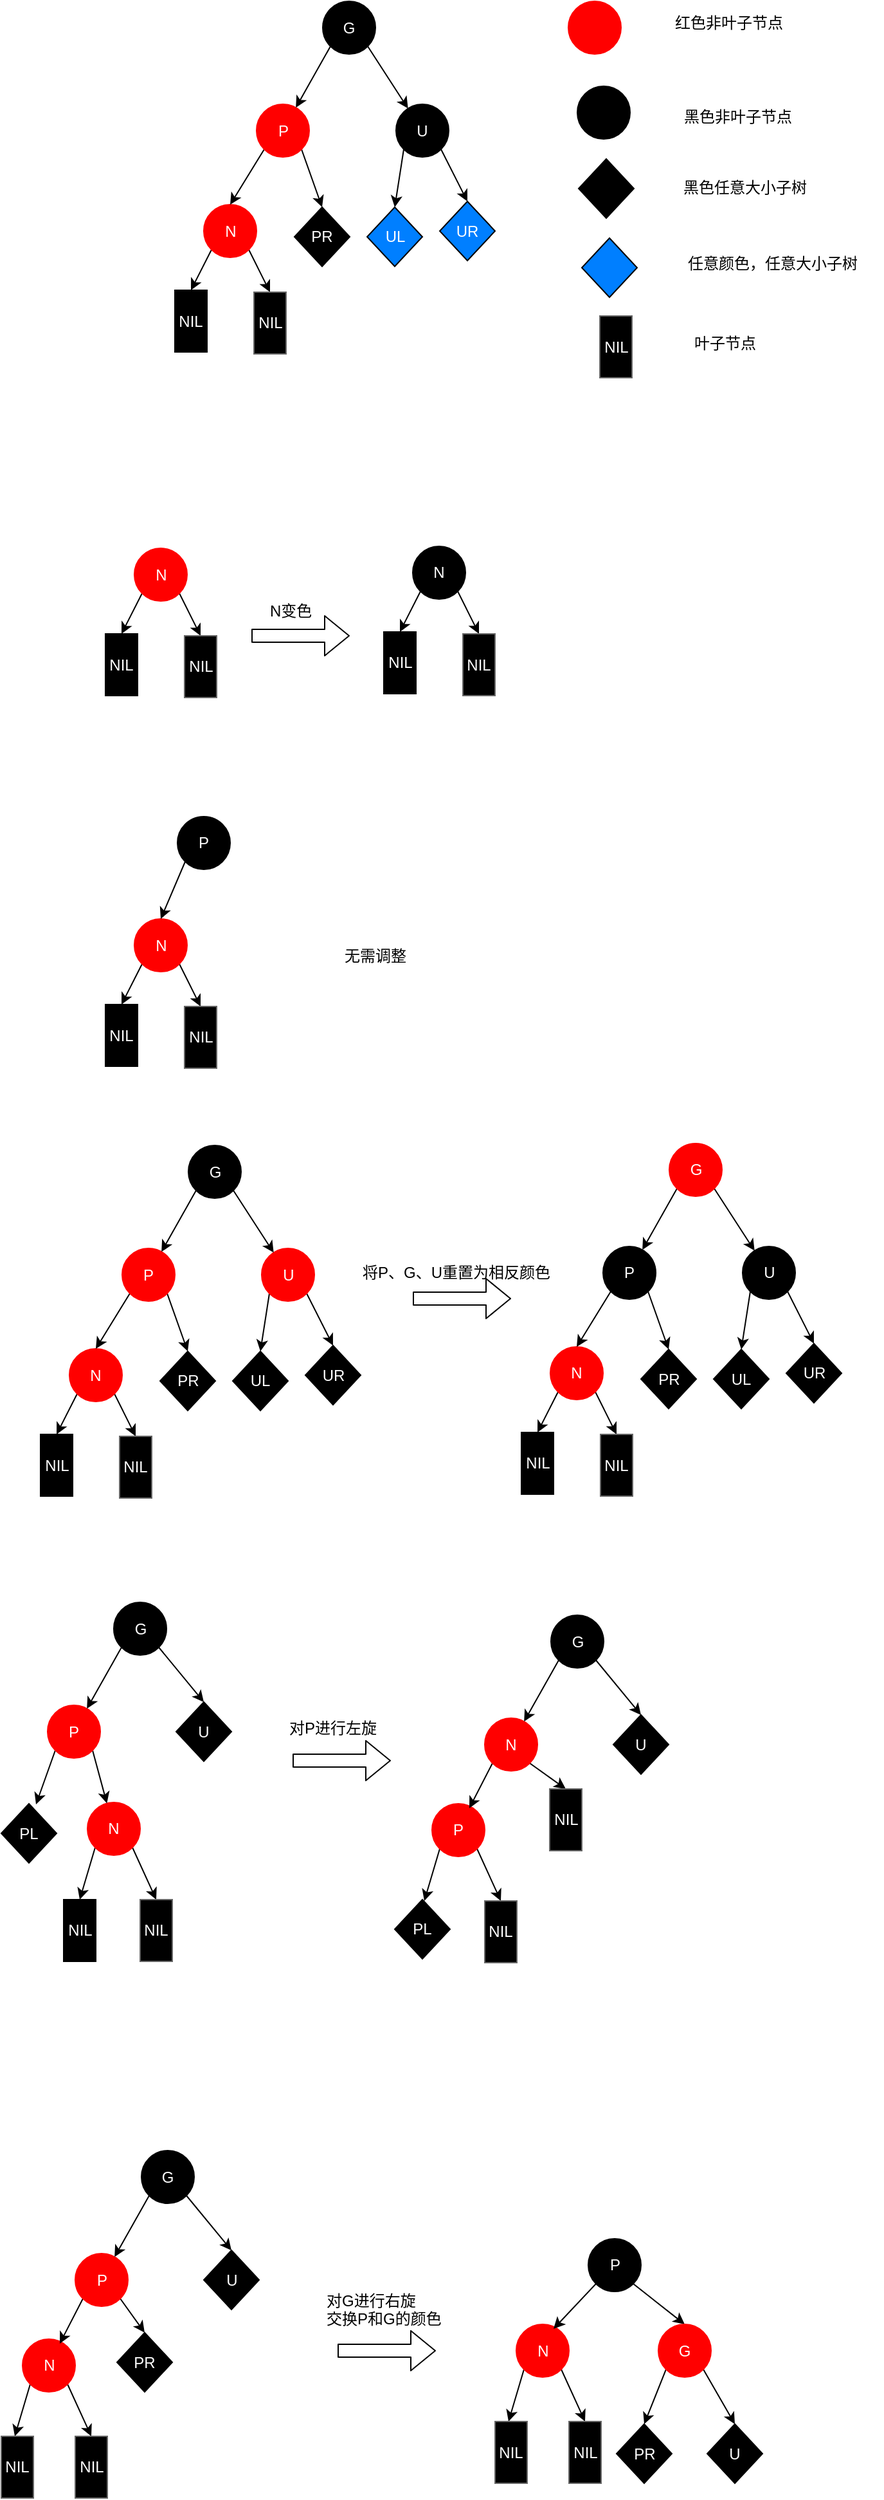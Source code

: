 <mxfile version="10.3.5" type="github"><diagram name="Page-1" id="10a91c8b-09ff-31b1-d368-03940ed4cc9e"><mxGraphModel dx="1754" dy="1144" grid="0" gridSize="10" guides="1" tooltips="1" connect="1" arrows="1" fold="1" page="0" pageScale="1" pageWidth="1100" pageHeight="850" background="#ffffff" math="0" shadow="0"><root><mxCell id="0"/><mxCell id="1" parent="0"/><mxCell id="7x7UCRF2-damQKGMVldq-31" style="edgeStyle=none;rounded=0;orthogonalLoop=1;jettySize=auto;html=1;exitX=0;exitY=1;exitDx=0;exitDy=0;entryX=0.5;entryY=0;entryDx=0;entryDy=0;" parent="1" source="7x7UCRF2-damQKGMVldq-2" target="7x7UCRF2-damQKGMVldq-29" edge="1"><mxGeometry relative="1" as="geometry"/></mxCell><mxCell id="7x7UCRF2-damQKGMVldq-32" style="edgeStyle=none;rounded=0;orthogonalLoop=1;jettySize=auto;html=1;exitX=1;exitY=1;exitDx=0;exitDy=0;entryX=0.5;entryY=0;entryDx=0;entryDy=0;" parent="1" source="7x7UCRF2-damQKGMVldq-2" target="7x7UCRF2-damQKGMVldq-30" edge="1"><mxGeometry relative="1" as="geometry"/></mxCell><mxCell id="7x7UCRF2-damQKGMVldq-2" value="N" style="ellipse;whiteSpace=wrap;html=1;aspect=fixed;fillColor=#FF0000;strokeColor=#FF0000;fontColor=#ffffff;" parent="1" vertex="1"><mxGeometry x="-213.5" y="3" width="41" height="41" as="geometry"/></mxCell><mxCell id="7x7UCRF2-damQKGMVldq-23" style="edgeStyle=none;rounded=0;orthogonalLoop=1;jettySize=auto;html=1;exitX=0;exitY=1;exitDx=0;exitDy=0;entryX=0.5;entryY=0;entryDx=0;entryDy=0;" parent="1" source="7x7UCRF2-damQKGMVldq-8" target="7x7UCRF2-damQKGMVldq-2" edge="1"><mxGeometry relative="1" as="geometry"/></mxCell><mxCell id="7x7UCRF2-damQKGMVldq-24" style="edgeStyle=none;rounded=0;orthogonalLoop=1;jettySize=auto;html=1;exitX=1;exitY=1;exitDx=0;exitDy=0;entryX=0.5;entryY=0;entryDx=0;entryDy=0;" parent="1" source="7x7UCRF2-damQKGMVldq-8" target="7x7UCRF2-damQKGMVldq-9" edge="1"><mxGeometry relative="1" as="geometry"/></mxCell><mxCell id="7x7UCRF2-damQKGMVldq-8" value="P" style="ellipse;whiteSpace=wrap;html=1;aspect=fixed;fillColor=#FF0000;strokeColor=#FF0000;fontColor=#ffffff;" parent="1" vertex="1"><mxGeometry x="-172.5" y="-75" width="41" height="41" as="geometry"/></mxCell><mxCell id="7x7UCRF2-damQKGMVldq-9" value="&lt;font color=&quot;#ffffff&quot;&gt;PR&lt;/font&gt;" style="rhombus;whiteSpace=wrap;html=1;fillColor=#000000;" parent="1" vertex="1"><mxGeometry x="-143" y="5" width="43" height="46" as="geometry"/></mxCell><mxCell id="7x7UCRF2-damQKGMVldq-10" value="&lt;font color=&quot;#ffffff&quot;&gt;UR&lt;/font&gt;" style="rhombus;whiteSpace=wrap;html=1;fillColor=#007FFF;" parent="1" vertex="1"><mxGeometry x="-30" y="0.5" width="43" height="46" as="geometry"/></mxCell><mxCell id="7x7UCRF2-damQKGMVldq-11" value="" style="rhombus;whiteSpace=wrap;html=1;fillColor=#000000;" parent="1" vertex="1"><mxGeometry x="78" y="-32.5" width="43" height="46" as="geometry"/></mxCell><mxCell id="7x7UCRF2-damQKGMVldq-26" style="edgeStyle=none;rounded=0;orthogonalLoop=1;jettySize=auto;html=1;exitX=0;exitY=1;exitDx=0;exitDy=0;entryX=0.5;entryY=0;entryDx=0;entryDy=0;" parent="1" source="7x7UCRF2-damQKGMVldq-12" target="7x7UCRF2-damQKGMVldq-22" edge="1"><mxGeometry relative="1" as="geometry"/></mxCell><mxCell id="7x7UCRF2-damQKGMVldq-27" style="edgeStyle=none;rounded=0;orthogonalLoop=1;jettySize=auto;html=1;exitX=1;exitY=1;exitDx=0;exitDy=0;entryX=0.5;entryY=0;entryDx=0;entryDy=0;" parent="1" source="7x7UCRF2-damQKGMVldq-12" target="7x7UCRF2-damQKGMVldq-10" edge="1"><mxGeometry relative="1" as="geometry"/></mxCell><mxCell id="7x7UCRF2-damQKGMVldq-12" value="U" style="ellipse;whiteSpace=wrap;html=1;aspect=fixed;fillColor=#000000;strokeColor=#000000;fontColor=#ffffff;" parent="1" vertex="1"><mxGeometry x="-64" y="-75" width="41" height="41" as="geometry"/></mxCell><mxCell id="7x7UCRF2-damQKGMVldq-13" value="" style="ellipse;whiteSpace=wrap;html=1;aspect=fixed;fillColor=#FF0000;strokeColor=#FF0000;fontColor=#ffffff;" parent="1" vertex="1"><mxGeometry x="70" y="-155" width="41" height="41" as="geometry"/></mxCell><mxCell id="7x7UCRF2-damQKGMVldq-14" value="" style="rhombus;whiteSpace=wrap;html=1;fillColor=#007FFF;" parent="1" vertex="1"><mxGeometry x="80.5" y="29" width="43" height="46" as="geometry"/></mxCell><mxCell id="7x7UCRF2-damQKGMVldq-16" value="黑色任意大小子树" style="text;html=1;strokeColor=none;fillColor=none;align=center;verticalAlign=middle;whiteSpace=wrap;rounded=0;" parent="1" vertex="1"><mxGeometry x="151.5" y="-17.5" width="111" height="15" as="geometry"/></mxCell><mxCell id="7x7UCRF2-damQKGMVldq-17" value="任意颜色，任意大小子树" style="text;html=1;strokeColor=none;fillColor=none;align=center;verticalAlign=middle;whiteSpace=wrap;rounded=0;" parent="1" vertex="1"><mxGeometry x="142.5" y="37.5" width="172" height="23" as="geometry"/></mxCell><mxCell id="7x7UCRF2-damQKGMVldq-18" value="红色非叶子节点" style="text;html=1;resizable=0;points=[];autosize=1;align=left;verticalAlign=top;spacingTop=-4;" parent="1" vertex="1"><mxGeometry x="151" y="-148.5" width="94" height="14" as="geometry"/></mxCell><mxCell id="7x7UCRF2-damQKGMVldq-20" style="rounded=0;orthogonalLoop=1;jettySize=auto;html=1;exitX=0;exitY=1;exitDx=0;exitDy=0;" parent="1" source="7x7UCRF2-damQKGMVldq-19" target="7x7UCRF2-damQKGMVldq-8" edge="1"><mxGeometry relative="1" as="geometry"/></mxCell><mxCell id="7x7UCRF2-damQKGMVldq-21" style="edgeStyle=none;rounded=0;orthogonalLoop=1;jettySize=auto;html=1;exitX=1;exitY=1;exitDx=0;exitDy=0;" parent="1" source="7x7UCRF2-damQKGMVldq-19" target="7x7UCRF2-damQKGMVldq-12" edge="1"><mxGeometry relative="1" as="geometry"/></mxCell><mxCell id="7x7UCRF2-damQKGMVldq-19" value="G" style="ellipse;whiteSpace=wrap;html=1;aspect=fixed;fillColor=#000000;strokeColor=#000000;fontColor=#ffffff;" parent="1" vertex="1"><mxGeometry x="-121" y="-155" width="41" height="41" as="geometry"/></mxCell><mxCell id="7x7UCRF2-damQKGMVldq-22" value="&lt;font color=&quot;#ffffff&quot;&gt;UL&lt;/font&gt;" style="rhombus;whiteSpace=wrap;html=1;fillColor=#007FFF;" parent="1" vertex="1"><mxGeometry x="-86.5" y="5" width="43" height="46" as="geometry"/></mxCell><mxCell id="7x7UCRF2-damQKGMVldq-29" value="NIL" style="rounded=0;whiteSpace=wrap;html=1;fontColor=#FFFFFF;fillColor=#000000;" parent="1" vertex="1"><mxGeometry x="-236" y="69.5" width="25" height="48" as="geometry"/></mxCell><mxCell id="7x7UCRF2-damQKGMVldq-30" value="NIL" style="rounded=0;whiteSpace=wrap;html=1;fillColor=#000000;strokeColor=#666666;gradientColor=#000000;fontColor=#FFFFFF;" parent="1" vertex="1"><mxGeometry x="-174.5" y="71" width="25" height="48" as="geometry"/></mxCell><mxCell id="7x7UCRF2-damQKGMVldq-33" value="" style="ellipse;whiteSpace=wrap;html=1;aspect=fixed;fillColor=#000000;strokeColor=#000000;fontColor=#ffffff;" parent="1" vertex="1"><mxGeometry x="77" y="-89" width="41" height="41" as="geometry"/></mxCell><mxCell id="7x7UCRF2-damQKGMVldq-34" value="黑色非叶子节点" style="text;html=1;resizable=0;points=[];autosize=1;align=left;verticalAlign=top;spacingTop=-4;" parent="1" vertex="1"><mxGeometry x="158" y="-75" width="94" height="14" as="geometry"/></mxCell><mxCell id="7x7UCRF2-damQKGMVldq-35" value="NIL" style="rounded=0;whiteSpace=wrap;html=1;fillColor=#000000;strokeColor=#666666;gradientColor=#000000;fontColor=#FFFFFF;" parent="1" vertex="1"><mxGeometry x="94.5" y="89.5" width="25" height="48" as="geometry"/></mxCell><mxCell id="7x7UCRF2-damQKGMVldq-37" value="叶子节点" style="text;html=1;resizable=0;points=[];autosize=1;align=left;verticalAlign=top;spacingTop=-4;" parent="1" vertex="1"><mxGeometry x="165.5" y="100.5" width="58" height="14" as="geometry"/></mxCell><mxCell id="7x7UCRF2-damQKGMVldq-38" style="edgeStyle=none;rounded=0;orthogonalLoop=1;jettySize=auto;html=1;exitX=0;exitY=1;exitDx=0;exitDy=0;entryX=0.5;entryY=0;entryDx=0;entryDy=0;" parent="1" source="7x7UCRF2-damQKGMVldq-40" target="7x7UCRF2-damQKGMVldq-41" edge="1"><mxGeometry relative="1" as="geometry"/></mxCell><mxCell id="7x7UCRF2-damQKGMVldq-39" style="edgeStyle=none;rounded=0;orthogonalLoop=1;jettySize=auto;html=1;exitX=1;exitY=1;exitDx=0;exitDy=0;entryX=0.5;entryY=0;entryDx=0;entryDy=0;" parent="1" source="7x7UCRF2-damQKGMVldq-40" target="7x7UCRF2-damQKGMVldq-42" edge="1"><mxGeometry relative="1" as="geometry"/></mxCell><mxCell id="7x7UCRF2-damQKGMVldq-40" value="N" style="ellipse;whiteSpace=wrap;html=1;aspect=fixed;fillColor=#FF0000;strokeColor=#FF0000;fontColor=#ffffff;" parent="1" vertex="1"><mxGeometry x="-267.5" y="270" width="41" height="41" as="geometry"/></mxCell><mxCell id="7x7UCRF2-damQKGMVldq-41" value="NIL" style="rounded=0;whiteSpace=wrap;html=1;fontColor=#FFFFFF;fillColor=#000000;" parent="1" vertex="1"><mxGeometry x="-290" y="336.5" width="25" height="48" as="geometry"/></mxCell><mxCell id="7x7UCRF2-damQKGMVldq-42" value="NIL" style="rounded=0;whiteSpace=wrap;html=1;fillColor=#000000;strokeColor=#666666;gradientColor=#000000;fontColor=#FFFFFF;" parent="1" vertex="1"><mxGeometry x="-228.5" y="338" width="25" height="48" as="geometry"/></mxCell><mxCell id="7x7UCRF2-damQKGMVldq-43" style="edgeStyle=none;rounded=0;orthogonalLoop=1;jettySize=auto;html=1;exitX=0;exitY=1;exitDx=0;exitDy=0;entryX=0.5;entryY=0;entryDx=0;entryDy=0;" parent="1" source="7x7UCRF2-damQKGMVldq-45" target="7x7UCRF2-damQKGMVldq-46" edge="1"><mxGeometry relative="1" as="geometry"/></mxCell><mxCell id="7x7UCRF2-damQKGMVldq-44" style="edgeStyle=none;rounded=0;orthogonalLoop=1;jettySize=auto;html=1;exitX=1;exitY=1;exitDx=0;exitDy=0;entryX=0.5;entryY=0;entryDx=0;entryDy=0;" parent="1" source="7x7UCRF2-damQKGMVldq-45" target="7x7UCRF2-damQKGMVldq-47" edge="1"><mxGeometry relative="1" as="geometry"/></mxCell><mxCell id="7x7UCRF2-damQKGMVldq-45" value="N" style="ellipse;whiteSpace=wrap;html=1;aspect=fixed;fillColor=#000000;strokeColor=#000000;fontColor=#ffffff;" parent="1" vertex="1"><mxGeometry x="-51" y="268.5" width="41" height="41" as="geometry"/></mxCell><mxCell id="7x7UCRF2-damQKGMVldq-46" value="NIL" style="rounded=0;whiteSpace=wrap;html=1;fontColor=#FFFFFF;fillColor=#000000;" parent="1" vertex="1"><mxGeometry x="-73.5" y="335" width="25" height="48" as="geometry"/></mxCell><mxCell id="7x7UCRF2-damQKGMVldq-47" value="NIL" style="rounded=0;whiteSpace=wrap;html=1;fillColor=#000000;strokeColor=#666666;gradientColor=#000000;fontColor=#FFFFFF;" parent="1" vertex="1"><mxGeometry x="-12" y="336.5" width="25" height="48" as="geometry"/></mxCell><mxCell id="7x7UCRF2-damQKGMVldq-48" value="" style="shape=flexArrow;endArrow=classic;html=1;" parent="1" edge="1"><mxGeometry width="50" height="50" relative="1" as="geometry"><mxPoint x="-176.5" y="338" as="sourcePoint"/><mxPoint x="-100" y="338" as="targetPoint"/></mxGeometry></mxCell><mxCell id="7x7UCRF2-damQKGMVldq-49" value="N变色" style="text;html=1;resizable=0;points=[];autosize=1;align=left;verticalAlign=top;spacingTop=-4;" parent="1" vertex="1"><mxGeometry x="-164.5" y="309" width="43" height="14" as="geometry"/></mxCell><mxCell id="7x7UCRF2-damQKGMVldq-51" style="edgeStyle=none;rounded=0;orthogonalLoop=1;jettySize=auto;html=1;exitX=0;exitY=1;exitDx=0;exitDy=0;entryX=0.5;entryY=0;entryDx=0;entryDy=0;" parent="1" source="7x7UCRF2-damQKGMVldq-53" target="7x7UCRF2-damQKGMVldq-54" edge="1"><mxGeometry relative="1" as="geometry"/></mxCell><mxCell id="7x7UCRF2-damQKGMVldq-52" style="edgeStyle=none;rounded=0;orthogonalLoop=1;jettySize=auto;html=1;exitX=1;exitY=1;exitDx=0;exitDy=0;entryX=0.5;entryY=0;entryDx=0;entryDy=0;" parent="1" source="7x7UCRF2-damQKGMVldq-53" target="7x7UCRF2-damQKGMVldq-55" edge="1"><mxGeometry relative="1" as="geometry"/></mxCell><mxCell id="7x7UCRF2-damQKGMVldq-53" value="N" style="ellipse;whiteSpace=wrap;html=1;aspect=fixed;fillColor=#FF0000;strokeColor=#FF0000;fontColor=#ffffff;" parent="1" vertex="1"><mxGeometry x="-267.5" y="558" width="41" height="41" as="geometry"/></mxCell><mxCell id="7x7UCRF2-damQKGMVldq-54" value="NIL" style="rounded=0;whiteSpace=wrap;html=1;fontColor=#FFFFFF;fillColor=#000000;" parent="1" vertex="1"><mxGeometry x="-290" y="624.5" width="25" height="48" as="geometry"/></mxCell><mxCell id="7x7UCRF2-damQKGMVldq-55" value="NIL" style="rounded=0;whiteSpace=wrap;html=1;fillColor=#000000;strokeColor=#666666;gradientColor=#000000;fontColor=#FFFFFF;" parent="1" vertex="1"><mxGeometry x="-228.5" y="626" width="25" height="48" as="geometry"/></mxCell><mxCell id="7x7UCRF2-damQKGMVldq-57" style="edgeStyle=none;rounded=0;orthogonalLoop=1;jettySize=auto;html=1;exitX=0;exitY=1;exitDx=0;exitDy=0;entryX=0.5;entryY=0;entryDx=0;entryDy=0;" parent="1" source="7x7UCRF2-damQKGMVldq-56" target="7x7UCRF2-damQKGMVldq-53" edge="1"><mxGeometry relative="1" as="geometry"/></mxCell><mxCell id="7x7UCRF2-damQKGMVldq-56" value="P" style="ellipse;whiteSpace=wrap;html=1;aspect=fixed;fillColor=#000000;strokeColor=#000000;fontColor=#ffffff;" parent="1" vertex="1"><mxGeometry x="-234" y="478.5" width="41" height="41" as="geometry"/></mxCell><mxCell id="7x7UCRF2-damQKGMVldq-58" value="无需调整" style="text;html=1;resizable=0;points=[];autosize=1;align=left;verticalAlign=top;spacingTop=-4;" parent="1" vertex="1"><mxGeometry x="-106.5" y="577" width="58" height="14" as="geometry"/></mxCell><mxCell id="7x7UCRF2-damQKGMVldq-59" style="edgeStyle=none;rounded=0;orthogonalLoop=1;jettySize=auto;html=1;exitX=0;exitY=1;exitDx=0;exitDy=0;entryX=0.5;entryY=0;entryDx=0;entryDy=0;" parent="1" source="7x7UCRF2-damQKGMVldq-61" target="7x7UCRF2-damQKGMVldq-74" edge="1"><mxGeometry relative="1" as="geometry"/></mxCell><mxCell id="7x7UCRF2-damQKGMVldq-60" style="edgeStyle=none;rounded=0;orthogonalLoop=1;jettySize=auto;html=1;exitX=1;exitY=1;exitDx=0;exitDy=0;entryX=0.5;entryY=0;entryDx=0;entryDy=0;" parent="1" source="7x7UCRF2-damQKGMVldq-61" target="7x7UCRF2-damQKGMVldq-75" edge="1"><mxGeometry relative="1" as="geometry"/></mxCell><mxCell id="7x7UCRF2-damQKGMVldq-61" value="N" style="ellipse;whiteSpace=wrap;html=1;aspect=fixed;fillColor=#FF0000;strokeColor=#FF0000;fontColor=#ffffff;" parent="1" vertex="1"><mxGeometry x="-318" y="892" width="41" height="41" as="geometry"/></mxCell><mxCell id="7x7UCRF2-damQKGMVldq-62" style="edgeStyle=none;rounded=0;orthogonalLoop=1;jettySize=auto;html=1;exitX=0;exitY=1;exitDx=0;exitDy=0;entryX=0.5;entryY=0;entryDx=0;entryDy=0;" parent="1" source="7x7UCRF2-damQKGMVldq-64" target="7x7UCRF2-damQKGMVldq-61" edge="1"><mxGeometry relative="1" as="geometry"/></mxCell><mxCell id="7x7UCRF2-damQKGMVldq-63" style="edgeStyle=none;rounded=0;orthogonalLoop=1;jettySize=auto;html=1;exitX=1;exitY=1;exitDx=0;exitDy=0;entryX=0.5;entryY=0;entryDx=0;entryDy=0;" parent="1" source="7x7UCRF2-damQKGMVldq-64" target="7x7UCRF2-damQKGMVldq-65" edge="1"><mxGeometry relative="1" as="geometry"/></mxCell><mxCell id="7x7UCRF2-damQKGMVldq-64" value="P" style="ellipse;whiteSpace=wrap;html=1;aspect=fixed;fillColor=#FF0000;strokeColor=#FF0000;fontColor=#ffffff;" parent="1" vertex="1"><mxGeometry x="-277" y="814" width="41" height="41" as="geometry"/></mxCell><mxCell id="7x7UCRF2-damQKGMVldq-65" value="&lt;font color=&quot;#ffffff&quot;&gt;PR&lt;/font&gt;" style="rhombus;whiteSpace=wrap;html=1;fillColor=#000000;" parent="1" vertex="1"><mxGeometry x="-247.5" y="894" width="43" height="46" as="geometry"/></mxCell><mxCell id="7x7UCRF2-damQKGMVldq-66" value="&lt;font color=&quot;#ffffff&quot;&gt;UR&lt;/font&gt;" style="rhombus;whiteSpace=wrap;html=1;fillColor=#000000;" parent="1" vertex="1"><mxGeometry x="-134.5" y="889.5" width="43" height="46" as="geometry"/></mxCell><mxCell id="7x7UCRF2-damQKGMVldq-67" style="edgeStyle=none;rounded=0;orthogonalLoop=1;jettySize=auto;html=1;exitX=0;exitY=1;exitDx=0;exitDy=0;entryX=0.5;entryY=0;entryDx=0;entryDy=0;" parent="1" source="7x7UCRF2-damQKGMVldq-69" target="7x7UCRF2-damQKGMVldq-73" edge="1"><mxGeometry relative="1" as="geometry"/></mxCell><mxCell id="7x7UCRF2-damQKGMVldq-68" style="edgeStyle=none;rounded=0;orthogonalLoop=1;jettySize=auto;html=1;exitX=1;exitY=1;exitDx=0;exitDy=0;entryX=0.5;entryY=0;entryDx=0;entryDy=0;" parent="1" source="7x7UCRF2-damQKGMVldq-69" target="7x7UCRF2-damQKGMVldq-66" edge="1"><mxGeometry relative="1" as="geometry"/></mxCell><mxCell id="7x7UCRF2-damQKGMVldq-69" value="U" style="ellipse;whiteSpace=wrap;html=1;aspect=fixed;fillColor=#FF0000;strokeColor=#FF0000;fontColor=#ffffff;" parent="1" vertex="1"><mxGeometry x="-168.5" y="814" width="41" height="41" as="geometry"/></mxCell><mxCell id="7x7UCRF2-damQKGMVldq-70" style="rounded=0;orthogonalLoop=1;jettySize=auto;html=1;exitX=0;exitY=1;exitDx=0;exitDy=0;" parent="1" source="7x7UCRF2-damQKGMVldq-72" target="7x7UCRF2-damQKGMVldq-64" edge="1"><mxGeometry relative="1" as="geometry"/></mxCell><mxCell id="7x7UCRF2-damQKGMVldq-71" style="edgeStyle=none;rounded=0;orthogonalLoop=1;jettySize=auto;html=1;exitX=1;exitY=1;exitDx=0;exitDy=0;" parent="1" source="7x7UCRF2-damQKGMVldq-72" target="7x7UCRF2-damQKGMVldq-69" edge="1"><mxGeometry relative="1" as="geometry"/></mxCell><mxCell id="7x7UCRF2-damQKGMVldq-72" value="G" style="ellipse;whiteSpace=wrap;html=1;aspect=fixed;fillColor=#000000;strokeColor=#000000;fontColor=#ffffff;" parent="1" vertex="1"><mxGeometry x="-225.5" y="734" width="41" height="41" as="geometry"/></mxCell><mxCell id="7x7UCRF2-damQKGMVldq-73" value="&lt;font color=&quot;#ffffff&quot;&gt;UL&lt;/font&gt;" style="rhombus;whiteSpace=wrap;html=1;fillColor=#000000;" parent="1" vertex="1"><mxGeometry x="-191" y="894" width="43" height="46" as="geometry"/></mxCell><mxCell id="7x7UCRF2-damQKGMVldq-74" value="NIL" style="rounded=0;whiteSpace=wrap;html=1;fontColor=#FFFFFF;fillColor=#000000;" parent="1" vertex="1"><mxGeometry x="-340.5" y="958.5" width="25" height="48" as="geometry"/></mxCell><mxCell id="7x7UCRF2-damQKGMVldq-75" value="NIL" style="rounded=0;whiteSpace=wrap;html=1;fillColor=#000000;strokeColor=#666666;gradientColor=#000000;fontColor=#FFFFFF;" parent="1" vertex="1"><mxGeometry x="-279" y="960" width="25" height="48" as="geometry"/></mxCell><mxCell id="7x7UCRF2-damQKGMVldq-76" style="edgeStyle=none;rounded=0;orthogonalLoop=1;jettySize=auto;html=1;exitX=0;exitY=1;exitDx=0;exitDy=0;entryX=0.5;entryY=0;entryDx=0;entryDy=0;" parent="1" source="7x7UCRF2-damQKGMVldq-78" target="7x7UCRF2-damQKGMVldq-91" edge="1"><mxGeometry relative="1" as="geometry"/></mxCell><mxCell id="7x7UCRF2-damQKGMVldq-77" style="edgeStyle=none;rounded=0;orthogonalLoop=1;jettySize=auto;html=1;exitX=1;exitY=1;exitDx=0;exitDy=0;entryX=0.5;entryY=0;entryDx=0;entryDy=0;" parent="1" source="7x7UCRF2-damQKGMVldq-78" target="7x7UCRF2-damQKGMVldq-92" edge="1"><mxGeometry relative="1" as="geometry"/></mxCell><mxCell id="7x7UCRF2-damQKGMVldq-78" value="N" style="ellipse;whiteSpace=wrap;html=1;aspect=fixed;fillColor=#FF0000;strokeColor=#FF0000;fontColor=#ffffff;" parent="1" vertex="1"><mxGeometry x="56" y="890.5" width="41" height="41" as="geometry"/></mxCell><mxCell id="7x7UCRF2-damQKGMVldq-79" style="edgeStyle=none;rounded=0;orthogonalLoop=1;jettySize=auto;html=1;exitX=0;exitY=1;exitDx=0;exitDy=0;entryX=0.5;entryY=0;entryDx=0;entryDy=0;" parent="1" source="7x7UCRF2-damQKGMVldq-81" target="7x7UCRF2-damQKGMVldq-78" edge="1"><mxGeometry relative="1" as="geometry"/></mxCell><mxCell id="7x7UCRF2-damQKGMVldq-80" style="edgeStyle=none;rounded=0;orthogonalLoop=1;jettySize=auto;html=1;exitX=1;exitY=1;exitDx=0;exitDy=0;entryX=0.5;entryY=0;entryDx=0;entryDy=0;" parent="1" source="7x7UCRF2-damQKGMVldq-81" target="7x7UCRF2-damQKGMVldq-82" edge="1"><mxGeometry relative="1" as="geometry"/></mxCell><mxCell id="7x7UCRF2-damQKGMVldq-81" value="P" style="ellipse;whiteSpace=wrap;html=1;aspect=fixed;fillColor=#000000;strokeColor=#000000;fontColor=#ffffff;" parent="1" vertex="1"><mxGeometry x="97" y="812.5" width="41" height="41" as="geometry"/></mxCell><mxCell id="7x7UCRF2-damQKGMVldq-82" value="&lt;font color=&quot;#ffffff&quot;&gt;PR&lt;/font&gt;" style="rhombus;whiteSpace=wrap;html=1;fillColor=#000000;" parent="1" vertex="1"><mxGeometry x="126.5" y="892.5" width="43" height="46" as="geometry"/></mxCell><mxCell id="7x7UCRF2-damQKGMVldq-83" value="&lt;font color=&quot;#ffffff&quot;&gt;UR&lt;/font&gt;" style="rhombus;whiteSpace=wrap;html=1;fillColor=#000000;" parent="1" vertex="1"><mxGeometry x="239.5" y="888" width="43" height="46" as="geometry"/></mxCell><mxCell id="7x7UCRF2-damQKGMVldq-84" style="edgeStyle=none;rounded=0;orthogonalLoop=1;jettySize=auto;html=1;exitX=0;exitY=1;exitDx=0;exitDy=0;entryX=0.5;entryY=0;entryDx=0;entryDy=0;" parent="1" source="7x7UCRF2-damQKGMVldq-86" target="7x7UCRF2-damQKGMVldq-90" edge="1"><mxGeometry relative="1" as="geometry"/></mxCell><mxCell id="7x7UCRF2-damQKGMVldq-85" style="edgeStyle=none;rounded=0;orthogonalLoop=1;jettySize=auto;html=1;exitX=1;exitY=1;exitDx=0;exitDy=0;entryX=0.5;entryY=0;entryDx=0;entryDy=0;" parent="1" source="7x7UCRF2-damQKGMVldq-86" target="7x7UCRF2-damQKGMVldq-83" edge="1"><mxGeometry relative="1" as="geometry"/></mxCell><mxCell id="7x7UCRF2-damQKGMVldq-86" value="U" style="ellipse;whiteSpace=wrap;html=1;aspect=fixed;fillColor=#000000;strokeColor=#000000;fontColor=#ffffff;" parent="1" vertex="1"><mxGeometry x="205.5" y="812.5" width="41" height="41" as="geometry"/></mxCell><mxCell id="7x7UCRF2-damQKGMVldq-87" style="rounded=0;orthogonalLoop=1;jettySize=auto;html=1;exitX=0;exitY=1;exitDx=0;exitDy=0;" parent="1" source="7x7UCRF2-damQKGMVldq-89" target="7x7UCRF2-damQKGMVldq-81" edge="1"><mxGeometry relative="1" as="geometry"/></mxCell><mxCell id="7x7UCRF2-damQKGMVldq-88" style="edgeStyle=none;rounded=0;orthogonalLoop=1;jettySize=auto;html=1;exitX=1;exitY=1;exitDx=0;exitDy=0;" parent="1" source="7x7UCRF2-damQKGMVldq-89" target="7x7UCRF2-damQKGMVldq-86" edge="1"><mxGeometry relative="1" as="geometry"/></mxCell><mxCell id="7x7UCRF2-damQKGMVldq-89" value="G" style="ellipse;whiteSpace=wrap;html=1;aspect=fixed;fillColor=#FF0000;strokeColor=#FF0000;fontColor=#ffffff;" parent="1" vertex="1"><mxGeometry x="148.5" y="732.5" width="41" height="41" as="geometry"/></mxCell><mxCell id="7x7UCRF2-damQKGMVldq-90" value="&lt;font color=&quot;#ffffff&quot;&gt;UL&lt;/font&gt;" style="rhombus;whiteSpace=wrap;html=1;fillColor=#000000;" parent="1" vertex="1"><mxGeometry x="183" y="892.5" width="43" height="46" as="geometry"/></mxCell><mxCell id="7x7UCRF2-damQKGMVldq-91" value="NIL" style="rounded=0;whiteSpace=wrap;html=1;fontColor=#FFFFFF;fillColor=#000000;" parent="1" vertex="1"><mxGeometry x="33.5" y="957" width="25" height="48" as="geometry"/></mxCell><mxCell id="7x7UCRF2-damQKGMVldq-92" value="NIL" style="rounded=0;whiteSpace=wrap;html=1;fillColor=#000000;strokeColor=#666666;gradientColor=#000000;fontColor=#FFFFFF;" parent="1" vertex="1"><mxGeometry x="95" y="958.5" width="25" height="48" as="geometry"/></mxCell><mxCell id="7x7UCRF2-damQKGMVldq-93" value="" style="shape=flexArrow;endArrow=classic;html=1;" parent="1" edge="1"><mxGeometry width="50" height="50" relative="1" as="geometry"><mxPoint x="-51" y="853" as="sourcePoint"/><mxPoint x="25.5" y="853" as="targetPoint"/></mxGeometry></mxCell><mxCell id="7x7UCRF2-damQKGMVldq-94" value="将P、G、U重置为相反颜色" style="text;html=1;resizable=0;points=[];autosize=1;align=left;verticalAlign=top;spacingTop=-4;" parent="1" vertex="1"><mxGeometry x="-92.5" y="823" width="156" height="14" as="geometry"/></mxCell><mxCell id="chtF1dFIHmOBgySLkaa5-1" style="edgeStyle=none;rounded=0;orthogonalLoop=1;jettySize=auto;html=1;exitX=0;exitY=1;exitDx=0;exitDy=0;entryX=0.5;entryY=0;entryDx=0;entryDy=0;" edge="1" parent="1" source="chtF1dFIHmOBgySLkaa5-3" target="chtF1dFIHmOBgySLkaa5-16"><mxGeometry relative="1" as="geometry"/></mxCell><mxCell id="chtF1dFIHmOBgySLkaa5-2" style="edgeStyle=none;rounded=0;orthogonalLoop=1;jettySize=auto;html=1;exitX=1;exitY=1;exitDx=0;exitDy=0;entryX=0.5;entryY=0;entryDx=0;entryDy=0;" edge="1" parent="1" source="chtF1dFIHmOBgySLkaa5-3" target="chtF1dFIHmOBgySLkaa5-17"><mxGeometry relative="1" as="geometry"/></mxCell><mxCell id="chtF1dFIHmOBgySLkaa5-3" value="N" style="ellipse;whiteSpace=wrap;html=1;aspect=fixed;fillColor=#FF0000;strokeColor=#FF0000;fontColor=#ffffff;" vertex="1" parent="1"><mxGeometry x="-304" y="1244.5" width="41" height="41" as="geometry"/></mxCell><mxCell id="chtF1dFIHmOBgySLkaa5-18" style="rounded=0;orthogonalLoop=1;jettySize=auto;html=1;exitX=0;exitY=1;exitDx=0;exitDy=0;entryX=0.628;entryY=0.011;entryDx=0;entryDy=0;entryPerimeter=0;" edge="1" parent="1" source="chtF1dFIHmOBgySLkaa5-6" target="chtF1dFIHmOBgySLkaa5-7"><mxGeometry relative="1" as="geometry"/></mxCell><mxCell id="chtF1dFIHmOBgySLkaa5-19" style="edgeStyle=none;rounded=0;orthogonalLoop=1;jettySize=auto;html=1;exitX=1;exitY=1;exitDx=0;exitDy=0;" edge="1" parent="1" source="chtF1dFIHmOBgySLkaa5-6" target="chtF1dFIHmOBgySLkaa5-3"><mxGeometry relative="1" as="geometry"/></mxCell><mxCell id="chtF1dFIHmOBgySLkaa5-6" value="P" style="ellipse;whiteSpace=wrap;html=1;aspect=fixed;fillColor=#FF0000;strokeColor=#FF0000;fontColor=#ffffff;" vertex="1" parent="1"><mxGeometry x="-335" y="1169" width="41" height="41" as="geometry"/></mxCell><mxCell id="chtF1dFIHmOBgySLkaa5-7" value="&lt;font color=&quot;#ffffff&quot;&gt;PL&lt;/font&gt;" style="rhombus;whiteSpace=wrap;html=1;fillColor=#000000;" vertex="1" parent="1"><mxGeometry x="-371" y="1245.5" width="43" height="46" as="geometry"/></mxCell><mxCell id="chtF1dFIHmOBgySLkaa5-12" style="rounded=0;orthogonalLoop=1;jettySize=auto;html=1;exitX=0;exitY=1;exitDx=0;exitDy=0;" edge="1" parent="1" source="chtF1dFIHmOBgySLkaa5-14" target="chtF1dFIHmOBgySLkaa5-6"><mxGeometry relative="1" as="geometry"/></mxCell><mxCell id="chtF1dFIHmOBgySLkaa5-20" style="edgeStyle=none;rounded=0;orthogonalLoop=1;jettySize=auto;html=1;exitX=1;exitY=1;exitDx=0;exitDy=0;entryX=0.5;entryY=0;entryDx=0;entryDy=0;" edge="1" parent="1" source="chtF1dFIHmOBgySLkaa5-14" target="chtF1dFIHmOBgySLkaa5-15"><mxGeometry relative="1" as="geometry"/></mxCell><mxCell id="chtF1dFIHmOBgySLkaa5-14" value="G" style="ellipse;whiteSpace=wrap;html=1;aspect=fixed;fillColor=#000000;strokeColor=#000000;fontColor=#ffffff;" vertex="1" parent="1"><mxGeometry x="-283.5" y="1089" width="41" height="41" as="geometry"/></mxCell><mxCell id="chtF1dFIHmOBgySLkaa5-15" value="&lt;font color=&quot;#ffffff&quot;&gt;U&lt;/font&gt;" style="rhombus;whiteSpace=wrap;html=1;fillColor=#000000;" vertex="1" parent="1"><mxGeometry x="-235" y="1166.5" width="43" height="46" as="geometry"/></mxCell><mxCell id="chtF1dFIHmOBgySLkaa5-16" value="NIL" style="rounded=0;whiteSpace=wrap;html=1;fontColor=#FFFFFF;fillColor=#000000;" vertex="1" parent="1"><mxGeometry x="-322.5" y="1320" width="25" height="48" as="geometry"/></mxCell><mxCell id="chtF1dFIHmOBgySLkaa5-17" value="NIL" style="rounded=0;whiteSpace=wrap;html=1;fillColor=#000000;strokeColor=#666666;gradientColor=#000000;fontColor=#FFFFFF;" vertex="1" parent="1"><mxGeometry x="-263" y="1320" width="25" height="48" as="geometry"/></mxCell><mxCell id="chtF1dFIHmOBgySLkaa5-21" style="edgeStyle=none;rounded=0;orthogonalLoop=1;jettySize=auto;html=1;exitX=0;exitY=1;exitDx=0;exitDy=0;entryX=0.5;entryY=0;entryDx=0;entryDy=0;" edge="1" parent="1" source="chtF1dFIHmOBgySLkaa5-23"><mxGeometry relative="1" as="geometry"><mxPoint x="-42" y="1321" as="targetPoint"/></mxGeometry></mxCell><mxCell id="chtF1dFIHmOBgySLkaa5-22" style="edgeStyle=none;rounded=0;orthogonalLoop=1;jettySize=auto;html=1;exitX=1;exitY=1;exitDx=0;exitDy=0;entryX=0.5;entryY=0;entryDx=0;entryDy=0;" edge="1" parent="1" source="chtF1dFIHmOBgySLkaa5-23" target="chtF1dFIHmOBgySLkaa5-33"><mxGeometry relative="1" as="geometry"/></mxCell><mxCell id="chtF1dFIHmOBgySLkaa5-23" value="P" style="ellipse;whiteSpace=wrap;html=1;aspect=fixed;fillColor=#FF0000;strokeColor=#FF0000;fontColor=#ffffff;" vertex="1" parent="1"><mxGeometry x="-36" y="1245.5" width="41" height="41" as="geometry"/></mxCell><mxCell id="chtF1dFIHmOBgySLkaa5-34" style="edgeStyle=none;rounded=0;orthogonalLoop=1;jettySize=auto;html=1;exitX=0;exitY=1;exitDx=0;exitDy=0;entryX=0.707;entryY=0.085;entryDx=0;entryDy=0;entryPerimeter=0;" edge="1" parent="1" source="chtF1dFIHmOBgySLkaa5-26" target="chtF1dFIHmOBgySLkaa5-23"><mxGeometry relative="1" as="geometry"/></mxCell><mxCell id="chtF1dFIHmOBgySLkaa5-37" style="edgeStyle=none;rounded=0;orthogonalLoop=1;jettySize=auto;html=1;exitX=1;exitY=1;exitDx=0;exitDy=0;entryX=0.5;entryY=0;entryDx=0;entryDy=0;" edge="1" parent="1" source="chtF1dFIHmOBgySLkaa5-26" target="chtF1dFIHmOBgySLkaa5-36"><mxGeometry relative="1" as="geometry"/></mxCell><mxCell id="chtF1dFIHmOBgySLkaa5-26" value="N" style="ellipse;whiteSpace=wrap;html=1;aspect=fixed;fillColor=#FF0000;strokeColor=#FF0000;fontColor=#ffffff;" vertex="1" parent="1"><mxGeometry x="5" y="1179" width="41" height="41" as="geometry"/></mxCell><mxCell id="chtF1dFIHmOBgySLkaa5-27" value="&lt;font color=&quot;#ffffff&quot;&gt;PL&lt;/font&gt;" style="rhombus;whiteSpace=wrap;html=1;fillColor=#000000;" vertex="1" parent="1"><mxGeometry x="-65" y="1320" width="43" height="46" as="geometry"/></mxCell><mxCell id="chtF1dFIHmOBgySLkaa5-28" style="rounded=0;orthogonalLoop=1;jettySize=auto;html=1;exitX=0;exitY=1;exitDx=0;exitDy=0;" edge="1" parent="1" source="chtF1dFIHmOBgySLkaa5-30" target="chtF1dFIHmOBgySLkaa5-26"><mxGeometry relative="1" as="geometry"/></mxCell><mxCell id="chtF1dFIHmOBgySLkaa5-29" style="edgeStyle=none;rounded=0;orthogonalLoop=1;jettySize=auto;html=1;exitX=1;exitY=1;exitDx=0;exitDy=0;entryX=0.5;entryY=0;entryDx=0;entryDy=0;" edge="1" parent="1" source="chtF1dFIHmOBgySLkaa5-30" target="chtF1dFIHmOBgySLkaa5-31"><mxGeometry relative="1" as="geometry"/></mxCell><mxCell id="chtF1dFIHmOBgySLkaa5-30" value="G" style="ellipse;whiteSpace=wrap;html=1;aspect=fixed;fillColor=#000000;strokeColor=#000000;fontColor=#ffffff;" vertex="1" parent="1"><mxGeometry x="56.5" y="1099" width="41" height="41" as="geometry"/></mxCell><mxCell id="chtF1dFIHmOBgySLkaa5-31" value="&lt;font color=&quot;#ffffff&quot;&gt;U&lt;/font&gt;" style="rhombus;whiteSpace=wrap;html=1;fillColor=#000000;" vertex="1" parent="1"><mxGeometry x="105" y="1176.5" width="43" height="46" as="geometry"/></mxCell><mxCell id="chtF1dFIHmOBgySLkaa5-33" value="NIL" style="rounded=0;whiteSpace=wrap;html=1;fillColor=#000000;strokeColor=#666666;gradientColor=#000000;fontColor=#FFFFFF;" vertex="1" parent="1"><mxGeometry x="5" y="1321" width="25" height="48" as="geometry"/></mxCell><mxCell id="chtF1dFIHmOBgySLkaa5-36" value="NIL" style="rounded=0;whiteSpace=wrap;html=1;fillColor=#000000;strokeColor=#666666;gradientColor=#000000;fontColor=#FFFFFF;" vertex="1" parent="1"><mxGeometry x="55.5" y="1234" width="25" height="48" as="geometry"/></mxCell><mxCell id="chtF1dFIHmOBgySLkaa5-38" value="" style="shape=flexArrow;endArrow=classic;html=1;" edge="1" parent="1"><mxGeometry width="50" height="50" relative="1" as="geometry"><mxPoint x="-144.5" y="1212" as="sourcePoint"/><mxPoint x="-68" y="1212" as="targetPoint"/></mxGeometry></mxCell><mxCell id="chtF1dFIHmOBgySLkaa5-39" value="对P进行左旋" style="text;html=1;resizable=0;points=[];autosize=1;align=left;verticalAlign=top;spacingTop=-4;" vertex="1" parent="1"><mxGeometry x="-149.5" y="1177" width="78" height="14" as="geometry"/></mxCell><mxCell id="chtF1dFIHmOBgySLkaa5-40" style="edgeStyle=none;rounded=0;orthogonalLoop=1;jettySize=auto;html=1;exitX=0;exitY=1;exitDx=0;exitDy=0;entryX=0.5;entryY=0;entryDx=0;entryDy=0;" edge="1" parent="1" source="chtF1dFIHmOBgySLkaa5-42"><mxGeometry relative="1" as="geometry"><mxPoint x="-360.5" y="1737" as="targetPoint"/></mxGeometry></mxCell><mxCell id="chtF1dFIHmOBgySLkaa5-41" style="edgeStyle=none;rounded=0;orthogonalLoop=1;jettySize=auto;html=1;exitX=1;exitY=1;exitDx=0;exitDy=0;entryX=0.5;entryY=0;entryDx=0;entryDy=0;" edge="1" parent="1" source="chtF1dFIHmOBgySLkaa5-42" target="chtF1dFIHmOBgySLkaa5-51"><mxGeometry relative="1" as="geometry"/></mxCell><mxCell id="chtF1dFIHmOBgySLkaa5-42" value="N" style="ellipse;whiteSpace=wrap;html=1;aspect=fixed;fillColor=#FF0000;strokeColor=#FF0000;fontColor=#ffffff;" vertex="1" parent="1"><mxGeometry x="-354.5" y="1661.5" width="41" height="41" as="geometry"/></mxCell><mxCell id="chtF1dFIHmOBgySLkaa5-43" style="edgeStyle=none;rounded=0;orthogonalLoop=1;jettySize=auto;html=1;exitX=0;exitY=1;exitDx=0;exitDy=0;entryX=0.707;entryY=0.085;entryDx=0;entryDy=0;entryPerimeter=0;" edge="1" parent="1" source="chtF1dFIHmOBgySLkaa5-45" target="chtF1dFIHmOBgySLkaa5-42"><mxGeometry relative="1" as="geometry"/></mxCell><mxCell id="chtF1dFIHmOBgySLkaa5-55" style="edgeStyle=none;rounded=0;orthogonalLoop=1;jettySize=auto;html=1;exitX=1;exitY=1;exitDx=0;exitDy=0;entryX=0.5;entryY=0;entryDx=0;entryDy=0;" edge="1" parent="1" source="chtF1dFIHmOBgySLkaa5-45" target="chtF1dFIHmOBgySLkaa5-53"><mxGeometry relative="1" as="geometry"/></mxCell><mxCell id="chtF1dFIHmOBgySLkaa5-45" value="P" style="ellipse;whiteSpace=wrap;html=1;aspect=fixed;fillColor=#FF0000;strokeColor=#FF0000;fontColor=#ffffff;" vertex="1" parent="1"><mxGeometry x="-313.5" y="1595" width="41" height="41" as="geometry"/></mxCell><mxCell id="chtF1dFIHmOBgySLkaa5-47" style="rounded=0;orthogonalLoop=1;jettySize=auto;html=1;exitX=0;exitY=1;exitDx=0;exitDy=0;" edge="1" parent="1" source="chtF1dFIHmOBgySLkaa5-49" target="chtF1dFIHmOBgySLkaa5-45"><mxGeometry relative="1" as="geometry"/></mxCell><mxCell id="chtF1dFIHmOBgySLkaa5-48" style="edgeStyle=none;rounded=0;orthogonalLoop=1;jettySize=auto;html=1;exitX=1;exitY=1;exitDx=0;exitDy=0;entryX=0.5;entryY=0;entryDx=0;entryDy=0;" edge="1" parent="1" source="chtF1dFIHmOBgySLkaa5-49" target="chtF1dFIHmOBgySLkaa5-50"><mxGeometry relative="1" as="geometry"/></mxCell><mxCell id="chtF1dFIHmOBgySLkaa5-49" value="G" style="ellipse;whiteSpace=wrap;html=1;aspect=fixed;fillColor=#000000;strokeColor=#000000;fontColor=#ffffff;" vertex="1" parent="1"><mxGeometry x="-262" y="1515" width="41" height="41" as="geometry"/></mxCell><mxCell id="chtF1dFIHmOBgySLkaa5-50" value="&lt;font color=&quot;#ffffff&quot;&gt;U&lt;/font&gt;" style="rhombus;whiteSpace=wrap;html=1;fillColor=#000000;" vertex="1" parent="1"><mxGeometry x="-213.5" y="1592.5" width="43" height="46" as="geometry"/></mxCell><mxCell id="chtF1dFIHmOBgySLkaa5-51" value="NIL" style="rounded=0;whiteSpace=wrap;html=1;fillColor=#000000;strokeColor=#666666;gradientColor=#000000;fontColor=#FFFFFF;" vertex="1" parent="1"><mxGeometry x="-313.5" y="1737" width="25" height="48" as="geometry"/></mxCell><mxCell id="chtF1dFIHmOBgySLkaa5-53" value="&lt;font color=&quot;#ffffff&quot;&gt;PR&lt;/font&gt;" style="rhombus;whiteSpace=wrap;html=1;fillColor=#000000;" vertex="1" parent="1"><mxGeometry x="-281" y="1656.5" width="43" height="46" as="geometry"/></mxCell><mxCell id="chtF1dFIHmOBgySLkaa5-54" value="NIL" style="rounded=0;whiteSpace=wrap;html=1;fillColor=#000000;strokeColor=#666666;gradientColor=#000000;fontColor=#FFFFFF;" vertex="1" parent="1"><mxGeometry x="-371" y="1737" width="25" height="48" as="geometry"/></mxCell><mxCell id="chtF1dFIHmOBgySLkaa5-56" style="edgeStyle=none;rounded=0;orthogonalLoop=1;jettySize=auto;html=1;exitX=0;exitY=1;exitDx=0;exitDy=0;entryX=0.5;entryY=0;entryDx=0;entryDy=0;" edge="1" parent="1" source="chtF1dFIHmOBgySLkaa5-58"><mxGeometry relative="1" as="geometry"><mxPoint x="23.5" y="1725.5" as="targetPoint"/></mxGeometry></mxCell><mxCell id="chtF1dFIHmOBgySLkaa5-57" style="edgeStyle=none;rounded=0;orthogonalLoop=1;jettySize=auto;html=1;exitX=1;exitY=1;exitDx=0;exitDy=0;entryX=0.5;entryY=0;entryDx=0;entryDy=0;" edge="1" parent="1" source="chtF1dFIHmOBgySLkaa5-58" target="chtF1dFIHmOBgySLkaa5-66"><mxGeometry relative="1" as="geometry"/></mxCell><mxCell id="chtF1dFIHmOBgySLkaa5-58" value="N" style="ellipse;whiteSpace=wrap;html=1;aspect=fixed;fillColor=#FF0000;strokeColor=#FF0000;fontColor=#ffffff;" vertex="1" parent="1"><mxGeometry x="29.5" y="1650" width="41" height="41" as="geometry"/></mxCell><mxCell id="chtF1dFIHmOBgySLkaa5-59" style="edgeStyle=none;rounded=0;orthogonalLoop=1;jettySize=auto;html=1;exitX=0;exitY=1;exitDx=0;exitDy=0;entryX=0.707;entryY=0.085;entryDx=0;entryDy=0;entryPerimeter=0;" edge="1" parent="1" source="chtF1dFIHmOBgySLkaa5-61" target="chtF1dFIHmOBgySLkaa5-58"><mxGeometry relative="1" as="geometry"/></mxCell><mxCell id="chtF1dFIHmOBgySLkaa5-72" style="edgeStyle=none;rounded=0;orthogonalLoop=1;jettySize=auto;html=1;exitX=1;exitY=1;exitDx=0;exitDy=0;entryX=0.5;entryY=0;entryDx=0;entryDy=0;" edge="1" parent="1" source="chtF1dFIHmOBgySLkaa5-61" target="chtF1dFIHmOBgySLkaa5-64"><mxGeometry relative="1" as="geometry"/></mxCell><mxCell id="chtF1dFIHmOBgySLkaa5-61" value="P" style="ellipse;whiteSpace=wrap;html=1;aspect=fixed;fillColor=#000000;strokeColor=#000000;fontColor=#ffffff;" vertex="1" parent="1"><mxGeometry x="85.5" y="1583.5" width="41" height="41" as="geometry"/></mxCell><mxCell id="chtF1dFIHmOBgySLkaa5-63" style="edgeStyle=none;rounded=0;orthogonalLoop=1;jettySize=auto;html=1;exitX=1;exitY=1;exitDx=0;exitDy=0;entryX=0.5;entryY=0;entryDx=0;entryDy=0;" edge="1" parent="1" source="chtF1dFIHmOBgySLkaa5-64" target="chtF1dFIHmOBgySLkaa5-65"><mxGeometry relative="1" as="geometry"/></mxCell><mxCell id="chtF1dFIHmOBgySLkaa5-70" style="edgeStyle=none;rounded=0;orthogonalLoop=1;jettySize=auto;html=1;exitX=0;exitY=1;exitDx=0;exitDy=0;entryX=0.5;entryY=0;entryDx=0;entryDy=0;" edge="1" parent="1" source="chtF1dFIHmOBgySLkaa5-64" target="chtF1dFIHmOBgySLkaa5-67"><mxGeometry relative="1" as="geometry"/></mxCell><mxCell id="chtF1dFIHmOBgySLkaa5-64" value="G" style="ellipse;whiteSpace=wrap;html=1;aspect=fixed;fillColor=#FF0000;strokeColor=#FF0000;fontColor=#ffffff;" vertex="1" parent="1"><mxGeometry x="140" y="1650" width="41" height="41" as="geometry"/></mxCell><mxCell id="chtF1dFIHmOBgySLkaa5-65" value="&lt;font color=&quot;#ffffff&quot;&gt;U&lt;/font&gt;" style="rhombus;whiteSpace=wrap;html=1;fillColor=#000000;" vertex="1" parent="1"><mxGeometry x="178" y="1727.5" width="43" height="46" as="geometry"/></mxCell><mxCell id="chtF1dFIHmOBgySLkaa5-66" value="NIL" style="rounded=0;whiteSpace=wrap;html=1;fillColor=#000000;strokeColor=#666666;gradientColor=#000000;fontColor=#FFFFFF;" vertex="1" parent="1"><mxGeometry x="70.5" y="1725.5" width="25" height="48" as="geometry"/></mxCell><mxCell id="chtF1dFIHmOBgySLkaa5-67" value="&lt;font color=&quot;#ffffff&quot;&gt;PR&lt;/font&gt;" style="rhombus;whiteSpace=wrap;html=1;fillColor=#000000;" vertex="1" parent="1"><mxGeometry x="107.5" y="1727.5" width="43" height="46" as="geometry"/></mxCell><mxCell id="chtF1dFIHmOBgySLkaa5-68" value="NIL" style="rounded=0;whiteSpace=wrap;html=1;fillColor=#000000;strokeColor=#666666;gradientColor=#000000;fontColor=#FFFFFF;" vertex="1" parent="1"><mxGeometry x="13" y="1725.5" width="25" height="48" as="geometry"/></mxCell><mxCell id="chtF1dFIHmOBgySLkaa5-73" value="" style="shape=flexArrow;endArrow=classic;html=1;" edge="1" parent="1"><mxGeometry width="50" height="50" relative="1" as="geometry"><mxPoint x="-109.5" y="1670.5" as="sourcePoint"/><mxPoint x="-33" y="1670.5" as="targetPoint"/></mxGeometry></mxCell><mxCell id="chtF1dFIHmOBgySLkaa5-74" value="对G进行右旋&lt;br&gt;交换P和G的颜色&lt;br&gt;" style="text;html=1;resizable=0;points=[];autosize=1;align=left;verticalAlign=top;spacingTop=-4;" vertex="1" parent="1"><mxGeometry x="-120" y="1622" width="99" height="28" as="geometry"/></mxCell></root></mxGraphModel></diagram></mxfile>